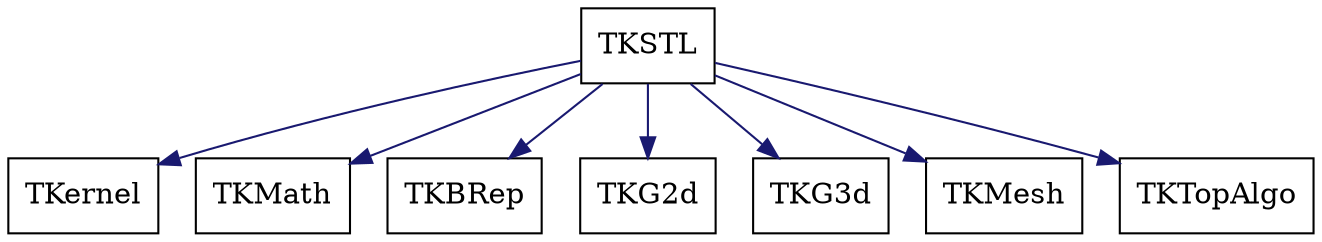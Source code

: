 digraph schema_TKSTL
{
	TKSTL [ URL = "toolkit_tkstl.html", shape = box ]
	TKernel [ URL = "toolkit_tkernel.html" , shape = box ]
	TKSTL -> TKernel [ color = "midnightblue", style = "solid" ]
	TKMath [ URL = "toolkit_tkmath.html" , shape = box ]
	TKSTL -> TKMath [ color = "midnightblue", style = "solid" ]
	TKBRep [ URL = "toolkit_tkbrep.html" , shape = box ]
	TKSTL -> TKBRep [ color = "midnightblue", style = "solid" ]
	TKG2d [ URL = "toolkit_tkg2d.html" , shape = box ]
	TKSTL -> TKG2d [ color = "midnightblue", style = "solid" ]
	TKG3d [ URL = "toolkit_tkg3d.html" , shape = box ]
	TKSTL -> TKG3d [ color = "midnightblue", style = "solid" ]
	TKMesh [ URL = "toolkit_tkmesh.html" , shape = box ]
	TKSTL -> TKMesh [ color = "midnightblue", style = "solid" ]
	TKTopAlgo [ URL = "toolkit_tktopalgo.html" , shape = box ]
	TKSTL -> TKTopAlgo [ color = "midnightblue", style = "solid" ]
	aspect = 1
}
